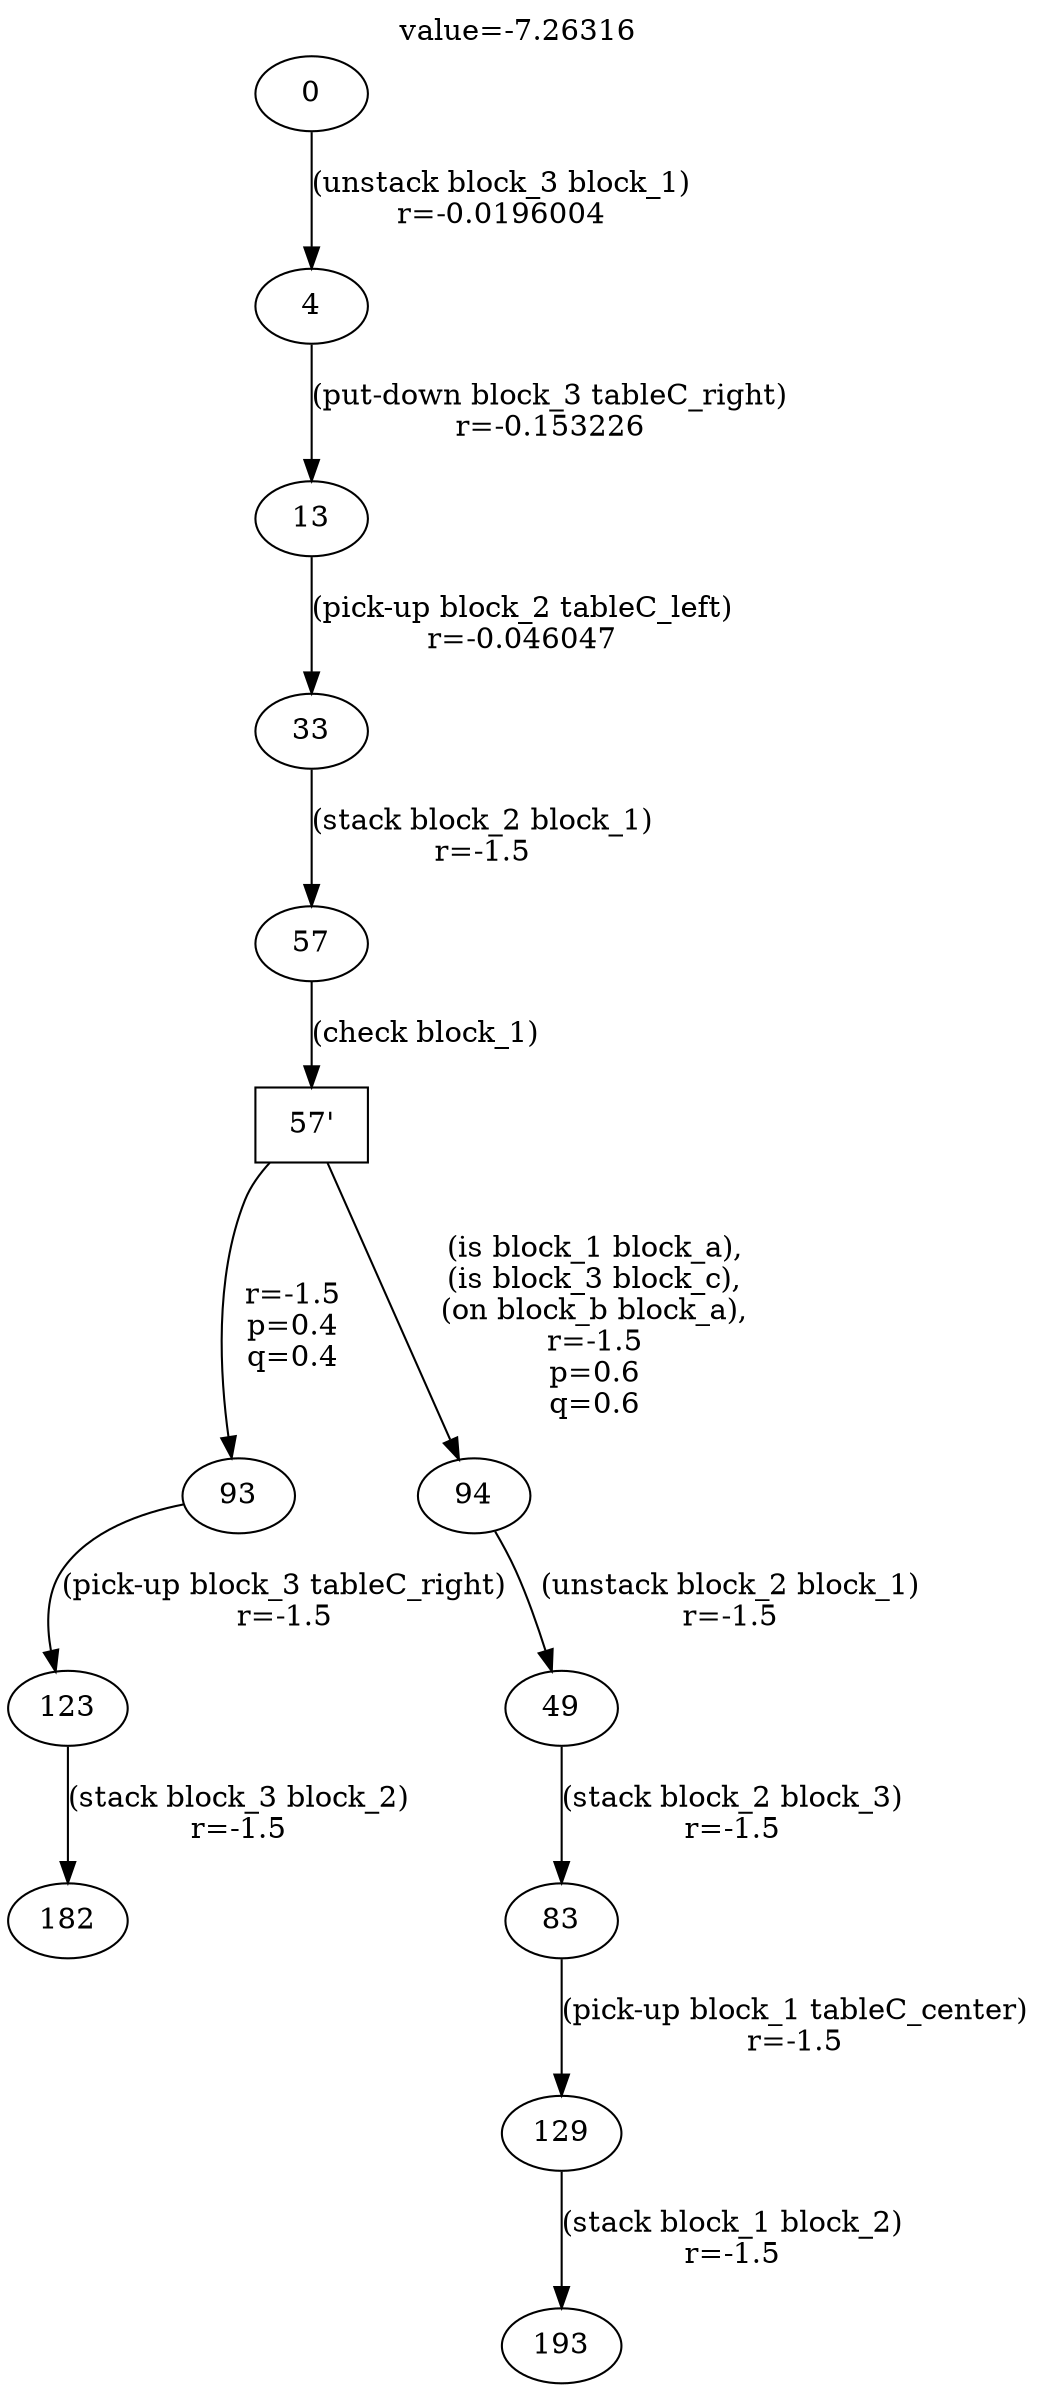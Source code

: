 digraph g{
label="value=-7.26316"
labelloc=top
0->4 [ label="(unstack block_3 block_1)
r=-0.0196004" ];
4->13 [ label="(put-down block_3 tableC_right)
r=-0.153226" ];
13->33 [ label="(pick-up block_2 tableC_left)
r=-0.046047" ];
33->57 [ label="(stack block_2 block_1)
r=-1.5" ];
"57'" [ shape=box ] ;
57->"57'" [ label="(check block_1)" ];
"57'"->93 [ label="
r=-1.5
p=0.4
q=0.4" ];
93->123 [ label="(pick-up block_3 tableC_right)
r=-1.5" ];
123->182 [ label="(stack block_3 block_2)
r=-1.5" ];
"57'"->94 [ label="
(is block_1 block_a),
(is block_3 block_c),
(on block_b block_a),
r=-1.5
p=0.6
q=0.6" ];
94->49 [ label="(unstack block_2 block_1)
r=-1.5" ];
49->83 [ label="(stack block_2 block_3)
r=-1.5" ];
83->129 [ label="(pick-up block_1 tableC_center)
r=-1.5" ];
129->193 [ label="(stack block_1 block_2)
r=-1.5" ];
}
